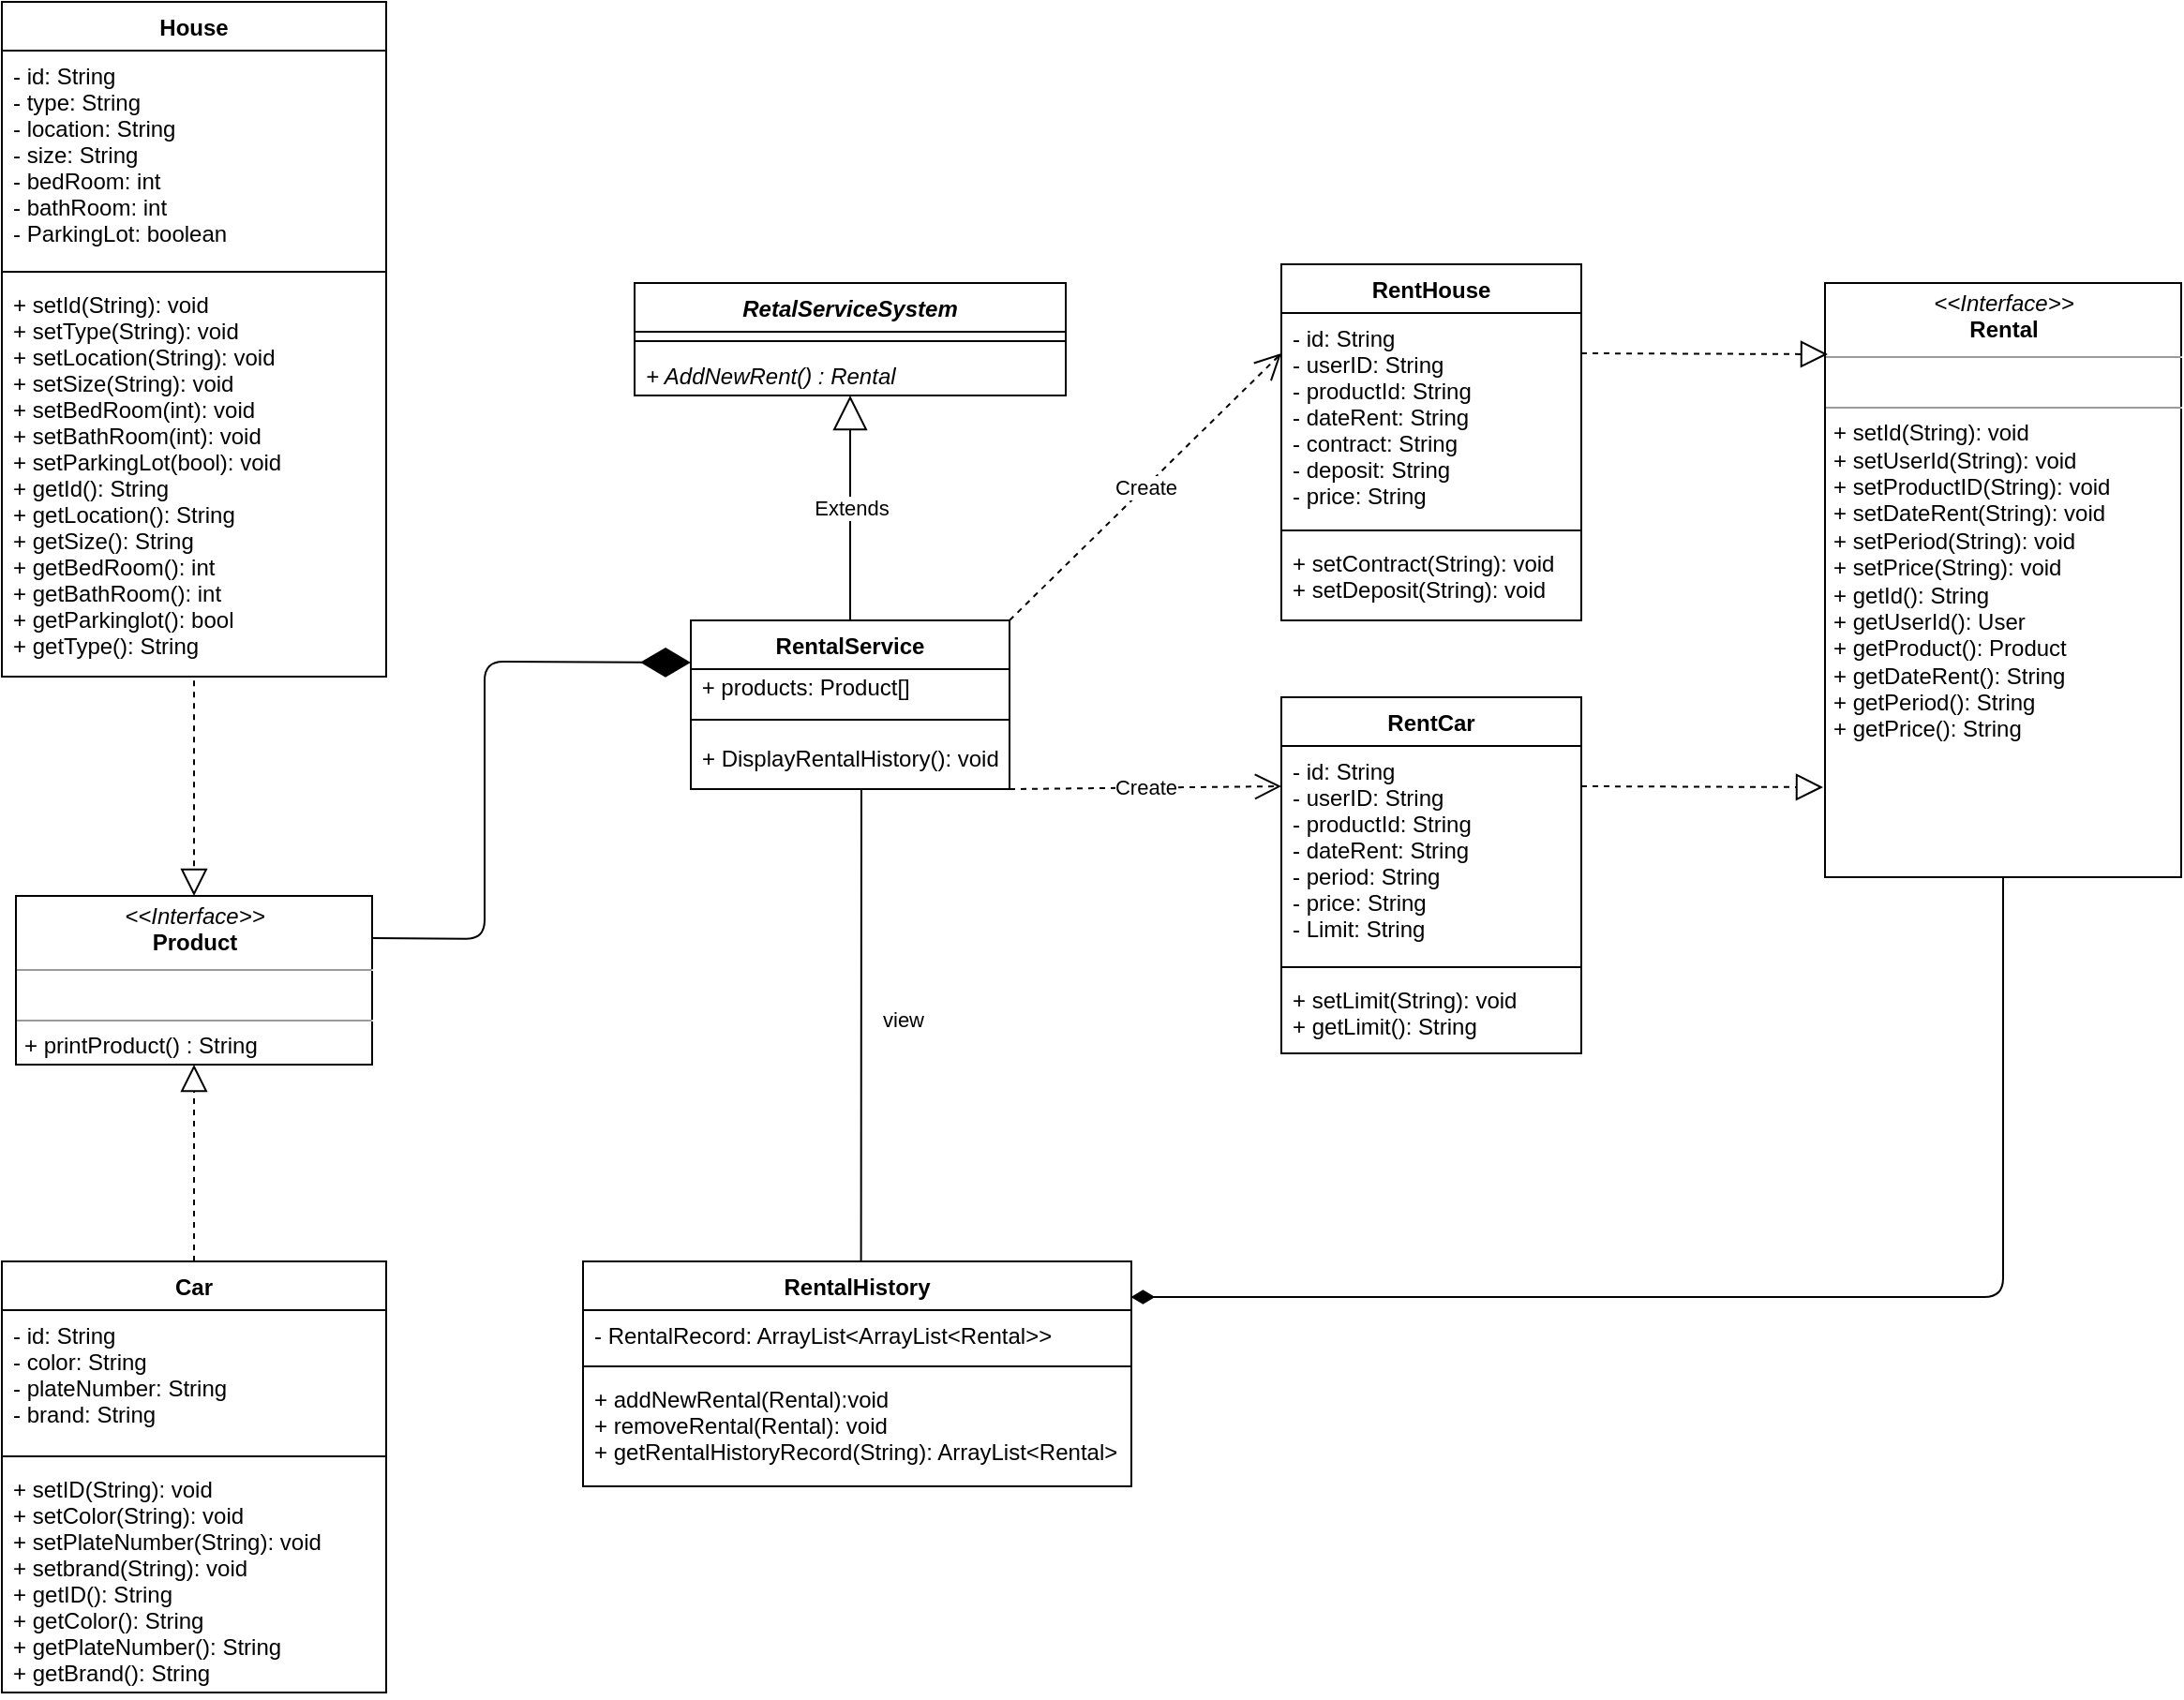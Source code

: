 <mxfile version="13.9.9" type="device"><diagram id="OTDMFo6hQOIZJB6FfQvB" name="Page-1"><mxGraphModel dx="1736" dy="1032" grid="1" gridSize="10" guides="1" tooltips="1" connect="1" arrows="1" fold="1" page="1" pageScale="1" pageWidth="850" pageHeight="1100" math="0" shadow="0"><root><mxCell id="0"/><mxCell id="1" parent="0"/><mxCell id="B5HgVyAWI1T5vJUrxUA7-1" value="RetalServiceSystem" style="swimlane;fontStyle=3;align=center;verticalAlign=top;childLayout=stackLayout;horizontal=1;startSize=26;horizontalStack=0;resizeParent=1;resizeParentMax=0;resizeLast=0;collapsible=1;marginBottom=0;" parent="1" vertex="1"><mxGeometry x="587.5" y="234" width="230" height="60" as="geometry"><mxRectangle x="30" y="70" width="120" height="30" as="alternateBounds"/></mxGeometry></mxCell><mxCell id="B5HgVyAWI1T5vJUrxUA7-3" value="" style="line;strokeWidth=1;fillColor=none;align=left;verticalAlign=middle;spacingTop=-1;spacingLeft=3;spacingRight=3;rotatable=0;labelPosition=right;points=[];portConstraint=eastwest;" parent="B5HgVyAWI1T5vJUrxUA7-1" vertex="1"><mxGeometry y="26" width="230" height="10" as="geometry"/></mxCell><mxCell id="B5HgVyAWI1T5vJUrxUA7-4" value="+ AddNewRent() : Rental " style="text;strokeColor=none;fillColor=none;align=left;verticalAlign=top;spacingLeft=4;spacingRight=4;overflow=hidden;rotatable=0;points=[[0,0.5],[1,0.5]];portConstraint=eastwest;fontStyle=2" parent="B5HgVyAWI1T5vJUrxUA7-1" vertex="1"><mxGeometry y="36" width="230" height="24" as="geometry"/></mxCell><mxCell id="B5HgVyAWI1T5vJUrxUA7-5" value="House" style="swimlane;fontStyle=1;align=center;verticalAlign=top;childLayout=stackLayout;horizontal=1;startSize=26;horizontalStack=0;resizeParent=1;resizeParentMax=0;resizeLast=0;collapsible=1;marginBottom=0;" parent="1" vertex="1"><mxGeometry x="250" y="84" width="205" height="360" as="geometry"/></mxCell><mxCell id="B5HgVyAWI1T5vJUrxUA7-6" value="- id: String&#10;- type: String&#10;- location: String&#10;- size: String&#10;- bedRoom: int&#10;- bathRoom: int&#10;- ParkingLot: boolean" style="text;strokeColor=none;fillColor=none;align=left;verticalAlign=top;spacingLeft=4;spacingRight=4;overflow=hidden;rotatable=0;points=[[0,0.5],[1,0.5]];portConstraint=eastwest;" parent="B5HgVyAWI1T5vJUrxUA7-5" vertex="1"><mxGeometry y="26" width="205" height="114" as="geometry"/></mxCell><mxCell id="B5HgVyAWI1T5vJUrxUA7-7" value="" style="line;strokeWidth=1;fillColor=none;align=left;verticalAlign=middle;spacingTop=-1;spacingLeft=3;spacingRight=3;rotatable=0;labelPosition=right;points=[];portConstraint=eastwest;" parent="B5HgVyAWI1T5vJUrxUA7-5" vertex="1"><mxGeometry y="140" width="205" height="8" as="geometry"/></mxCell><mxCell id="B5HgVyAWI1T5vJUrxUA7-8" value="+ setId(String): void&#10;+ setType(String): void&#10;+ setLocation(String): void&#10;+ setSize(String): void&#10;+ setBedRoom(int): void&#10;+ setBathRoom(int): void&#10;+ setParkingLot(bool): void&#10;+ getId(): String&#10;+ getLocation(): String&#10;+ getSize(): String&#10;+ getBedRoom(): int&#10;+ getBathRoom(): int&#10;+ getParkinglot(): bool&#10;+ getType(): String" style="text;strokeColor=none;fillColor=none;align=left;verticalAlign=top;spacingLeft=4;spacingRight=4;overflow=hidden;rotatable=0;points=[[0,0.5],[1,0.5]];portConstraint=eastwest;" parent="B5HgVyAWI1T5vJUrxUA7-5" vertex="1"><mxGeometry y="148" width="205" height="212" as="geometry"/></mxCell><mxCell id="B5HgVyAWI1T5vJUrxUA7-9" value="Car" style="swimlane;fontStyle=1;align=center;verticalAlign=top;childLayout=stackLayout;horizontal=1;startSize=26;horizontalStack=0;resizeParent=1;resizeParentMax=0;resizeLast=0;collapsible=1;marginBottom=0;" parent="1" vertex="1"><mxGeometry x="250" y="756" width="205" height="230" as="geometry"/></mxCell><mxCell id="B5HgVyAWI1T5vJUrxUA7-10" value="- id: String&#10;- color: String&#10;- plateNumber: String&#10;- brand: String" style="text;strokeColor=none;fillColor=none;align=left;verticalAlign=top;spacingLeft=4;spacingRight=4;overflow=hidden;rotatable=0;points=[[0,0.5],[1,0.5]];portConstraint=eastwest;" parent="B5HgVyAWI1T5vJUrxUA7-9" vertex="1"><mxGeometry y="26" width="205" height="74" as="geometry"/></mxCell><mxCell id="B5HgVyAWI1T5vJUrxUA7-11" value="" style="line;strokeWidth=1;fillColor=none;align=left;verticalAlign=middle;spacingTop=-1;spacingLeft=3;spacingRight=3;rotatable=0;labelPosition=right;points=[];portConstraint=eastwest;" parent="B5HgVyAWI1T5vJUrxUA7-9" vertex="1"><mxGeometry y="100" width="205" height="8" as="geometry"/></mxCell><mxCell id="B5HgVyAWI1T5vJUrxUA7-12" value="+ setID(String): void&#10;+ setColor(String): void&#10;+ setPlateNumber(String): void&#10;+ setbrand(String): void&#10;+ getID(): String&#10;+ getColor(): String&#10;+ getPlateNumber(): String&#10;+ getBrand(): String" style="text;strokeColor=none;fillColor=none;align=left;verticalAlign=top;spacingLeft=4;spacingRight=4;overflow=hidden;rotatable=0;points=[[0,0.5],[1,0.5]];portConstraint=eastwest;" parent="B5HgVyAWI1T5vJUrxUA7-9" vertex="1"><mxGeometry y="108" width="205" height="122" as="geometry"/></mxCell><mxCell id="B5HgVyAWI1T5vJUrxUA7-13" value="&lt;p style=&quot;margin: 0px ; margin-top: 4px ; text-align: center&quot;&gt;&lt;i&gt;&amp;lt;&amp;lt;Interface&amp;gt;&amp;gt;&lt;/i&gt;&lt;br&gt;&lt;b&gt;Product&lt;/b&gt;&lt;/p&gt;&lt;hr size=&quot;1&quot;&gt;&lt;p style=&quot;margin: 0px ; margin-left: 4px&quot;&gt;&lt;br&gt;&lt;/p&gt;&lt;hr size=&quot;1&quot;&gt;&lt;p style=&quot;margin: 0px ; margin-left: 4px&quot;&gt;+ printProduct() : String&lt;/p&gt;" style="verticalAlign=top;align=left;overflow=fill;fontSize=12;fontFamily=Helvetica;html=1;" parent="1" vertex="1"><mxGeometry x="257.5" y="561" width="190" height="90" as="geometry"/></mxCell><mxCell id="B5HgVyAWI1T5vJUrxUA7-23" value="" style="endArrow=block;dashed=1;endFill=0;endSize=12;html=1;entryX=0.5;entryY=0;entryDx=0;entryDy=0;exitX=0.5;exitY=1.01;exitDx=0;exitDy=0;exitPerimeter=0;" parent="1" source="B5HgVyAWI1T5vJUrxUA7-8" target="B5HgVyAWI1T5vJUrxUA7-13" edge="1"><mxGeometry width="160" relative="1" as="geometry"><mxPoint x="907.5" y="674" as="sourcePoint"/><mxPoint x="802.5" y="664" as="targetPoint"/></mxGeometry></mxCell><mxCell id="B5HgVyAWI1T5vJUrxUA7-24" value="" style="endArrow=block;dashed=1;endFill=0;endSize=12;html=1;exitX=0.5;exitY=0;exitDx=0;exitDy=0;entryX=0.5;entryY=1;entryDx=0;entryDy=0;" parent="1" source="B5HgVyAWI1T5vJUrxUA7-9" target="B5HgVyAWI1T5vJUrxUA7-13" edge="1"><mxGeometry width="160" relative="1" as="geometry"><mxPoint x="1432.5" y="394" as="sourcePoint"/><mxPoint x="1592.5" y="394" as="targetPoint"/></mxGeometry></mxCell><mxCell id="B5HgVyAWI1T5vJUrxUA7-26" value="RentalService" style="swimlane;fontStyle=1;align=center;verticalAlign=top;childLayout=stackLayout;horizontal=1;startSize=26;horizontalStack=0;resizeParent=1;resizeParentMax=0;resizeLast=0;collapsible=1;marginBottom=0;" parent="1" vertex="1"><mxGeometry x="617.5" y="414" width="170" height="90" as="geometry"/></mxCell><mxCell id="B5HgVyAWI1T5vJUrxUA7-56" value="&amp;nbsp;+ products: Product[]" style="text;html=1;align=left;verticalAlign=middle;resizable=0;points=[];autosize=1;" parent="B5HgVyAWI1T5vJUrxUA7-26" vertex="1"><mxGeometry y="26" width="170" height="20" as="geometry"/></mxCell><mxCell id="B5HgVyAWI1T5vJUrxUA7-28" value="" style="line;strokeWidth=1;fillColor=none;align=left;verticalAlign=middle;spacingTop=-1;spacingLeft=3;spacingRight=3;rotatable=0;labelPosition=right;points=[];portConstraint=eastwest;" parent="B5HgVyAWI1T5vJUrxUA7-26" vertex="1"><mxGeometry y="46" width="170" height="14" as="geometry"/></mxCell><mxCell id="B5HgVyAWI1T5vJUrxUA7-29" value="+ DisplayRentalHistory(): void" style="text;strokeColor=none;fillColor=none;align=left;verticalAlign=top;spacingLeft=4;spacingRight=4;overflow=hidden;rotatable=0;points=[[0,0.5],[1,0.5]];portConstraint=eastwest;" parent="B5HgVyAWI1T5vJUrxUA7-26" vertex="1"><mxGeometry y="60" width="170" height="30" as="geometry"/></mxCell><mxCell id="B5HgVyAWI1T5vJUrxUA7-30" value="Extends" style="endArrow=block;endSize=16;endFill=0;html=1;exitX=0.5;exitY=0;exitDx=0;exitDy=0;entryX=0.5;entryY=1;entryDx=0;entryDy=0;" parent="1" source="B5HgVyAWI1T5vJUrxUA7-26" target="B5HgVyAWI1T5vJUrxUA7-1" edge="1"><mxGeometry width="160" relative="1" as="geometry"><mxPoint x="892.5" y="414" as="sourcePoint"/><mxPoint x="1052.5" y="414" as="targetPoint"/></mxGeometry></mxCell><mxCell id="B5HgVyAWI1T5vJUrxUA7-31" value="RentHouse" style="swimlane;fontStyle=1;align=center;verticalAlign=top;childLayout=stackLayout;horizontal=1;startSize=26;horizontalStack=0;resizeParent=1;resizeParentMax=0;resizeLast=0;collapsible=1;marginBottom=0;" parent="1" vertex="1"><mxGeometry x="932.5" y="224" width="160" height="190" as="geometry"/></mxCell><mxCell id="B5HgVyAWI1T5vJUrxUA7-32" value="- id: String&#10;- userID: String&#10;- productId: String&#10;- dateRent: String&#10;- contract: String&#10;- deposit: String&#10;- price: String" style="text;strokeColor=none;fillColor=none;align=left;verticalAlign=top;spacingLeft=4;spacingRight=4;overflow=hidden;rotatable=0;points=[[0,0.5],[1,0.5]];portConstraint=eastwest;" parent="B5HgVyAWI1T5vJUrxUA7-31" vertex="1"><mxGeometry y="26" width="160" height="112" as="geometry"/></mxCell><mxCell id="B5HgVyAWI1T5vJUrxUA7-33" value="" style="line;strokeWidth=1;fillColor=none;align=left;verticalAlign=middle;spacingTop=-1;spacingLeft=3;spacingRight=3;rotatable=0;labelPosition=right;points=[];portConstraint=eastwest;" parent="B5HgVyAWI1T5vJUrxUA7-31" vertex="1"><mxGeometry y="138" width="160" height="8" as="geometry"/></mxCell><mxCell id="B5HgVyAWI1T5vJUrxUA7-34" value="+ setContract(String): void&#10;+ setDeposit(String): void" style="text;strokeColor=none;fillColor=none;align=left;verticalAlign=top;spacingLeft=4;spacingRight=4;overflow=hidden;rotatable=0;points=[[0,0.5],[1,0.5]];portConstraint=eastwest;" parent="B5HgVyAWI1T5vJUrxUA7-31" vertex="1"><mxGeometry y="146" width="160" height="44" as="geometry"/></mxCell><mxCell id="B5HgVyAWI1T5vJUrxUA7-35" value="RentCar" style="swimlane;fontStyle=1;align=center;verticalAlign=top;childLayout=stackLayout;horizontal=1;startSize=26;horizontalStack=0;resizeParent=1;resizeParentMax=0;resizeLast=0;collapsible=1;marginBottom=0;" parent="1" vertex="1"><mxGeometry x="932.5" y="455" width="160" height="190" as="geometry"/></mxCell><mxCell id="B5HgVyAWI1T5vJUrxUA7-36" value="- id: String&#10;- userID: String&#10;- productId: String&#10;- dateRent: String&#10;- period: String&#10;- price: String&#10;- Limit: String" style="text;strokeColor=none;fillColor=none;align=left;verticalAlign=top;spacingLeft=4;spacingRight=4;overflow=hidden;rotatable=0;points=[[0,0.5],[1,0.5]];portConstraint=eastwest;" parent="B5HgVyAWI1T5vJUrxUA7-35" vertex="1"><mxGeometry y="26" width="160" height="114" as="geometry"/></mxCell><mxCell id="B5HgVyAWI1T5vJUrxUA7-37" value="" style="line;strokeWidth=1;fillColor=none;align=left;verticalAlign=middle;spacingTop=-1;spacingLeft=3;spacingRight=3;rotatable=0;labelPosition=right;points=[];portConstraint=eastwest;" parent="B5HgVyAWI1T5vJUrxUA7-35" vertex="1"><mxGeometry y="140" width="160" height="8" as="geometry"/></mxCell><mxCell id="B5HgVyAWI1T5vJUrxUA7-38" value="+ setLimit(String): void&#10;+ getLimit(): String" style="text;strokeColor=none;fillColor=none;align=left;verticalAlign=top;spacingLeft=4;spacingRight=4;overflow=hidden;rotatable=0;points=[[0,0.5],[1,0.5]];portConstraint=eastwest;" parent="B5HgVyAWI1T5vJUrxUA7-35" vertex="1"><mxGeometry y="148" width="160" height="42" as="geometry"/></mxCell><mxCell id="B5HgVyAWI1T5vJUrxUA7-39" value="Create" style="endArrow=open;endSize=12;dashed=1;html=1;exitX=1;exitY=0;exitDx=0;exitDy=0;entryX=0;entryY=0.25;entryDx=0;entryDy=0;" parent="1" source="B5HgVyAWI1T5vJUrxUA7-26" target="B5HgVyAWI1T5vJUrxUA7-31" edge="1"><mxGeometry width="160" relative="1" as="geometry"><mxPoint x="1142.5" y="364" as="sourcePoint"/><mxPoint x="1302.5" y="364" as="targetPoint"/></mxGeometry></mxCell><mxCell id="B5HgVyAWI1T5vJUrxUA7-40" value="Create" style="endArrow=open;endSize=12;dashed=1;html=1;exitX=1;exitY=1;exitDx=0;exitDy=0;entryX=0;entryY=0.25;entryDx=0;entryDy=0;" parent="1" source="B5HgVyAWI1T5vJUrxUA7-26" target="B5HgVyAWI1T5vJUrxUA7-35" edge="1"><mxGeometry width="160" relative="1" as="geometry"><mxPoint x="792.5" y="534" as="sourcePoint"/><mxPoint x="921.5" y="558" as="targetPoint"/></mxGeometry></mxCell><mxCell id="B5HgVyAWI1T5vJUrxUA7-44" value="&lt;p style=&quot;margin: 0px ; margin-top: 4px ; text-align: center&quot;&gt;&lt;i&gt;&amp;lt;&amp;lt;Interface&amp;gt;&amp;gt;&lt;/i&gt;&lt;br&gt;&lt;b&gt;Rental&lt;/b&gt;&lt;/p&gt;&lt;hr size=&quot;1&quot;&gt;&lt;p style=&quot;margin: 0px ; margin-left: 4px&quot;&gt;&lt;br&gt;&lt;/p&gt;&lt;hr size=&quot;1&quot;&gt;&lt;p style=&quot;margin: 0px ; margin-left: 4px&quot;&gt;+ setId(String): void&lt;br style=&quot;padding: 0px ; margin: 0px&quot;&gt;+ setUserId(String): void&lt;br style=&quot;padding: 0px ; margin: 0px&quot;&gt;+ setProductID(String): void&lt;br style=&quot;padding: 0px ; margin: 0px&quot;&gt;+ setDateRent(String): void&lt;br style=&quot;padding: 0px ; margin: 0px&quot;&gt;+ setPeriod(String): void&lt;br style=&quot;padding: 0px ; margin: 0px&quot;&gt;+ setPrice(String): void&lt;br style=&quot;padding: 0px ; margin: 0px&quot;&gt;+ getId(): String&lt;br style=&quot;padding: 0px ; margin: 0px&quot;&gt;+ getUserId(): User&lt;br style=&quot;padding: 0px ; margin: 0px&quot;&gt;+ getProduct(): Product&lt;br style=&quot;padding: 0px ; margin: 0px&quot;&gt;+ getDateRent(): String&lt;br style=&quot;padding: 0px ; margin: 0px&quot;&gt;+ getPeriod(): String&lt;br style=&quot;padding: 0px ; margin: 0px&quot;&gt;+ getPrice(): String&lt;br&gt;&lt;/p&gt;" style="verticalAlign=top;align=left;overflow=fill;fontSize=12;fontFamily=Helvetica;html=1;" parent="1" vertex="1"><mxGeometry x="1222.5" y="234" width="190" height="317" as="geometry"/></mxCell><mxCell id="B5HgVyAWI1T5vJUrxUA7-45" value="" style="endArrow=block;dashed=1;endFill=0;endSize=12;html=1;exitX=1;exitY=0.25;exitDx=0;exitDy=0;" parent="1" source="B5HgVyAWI1T5vJUrxUA7-31" edge="1"><mxGeometry width="160" relative="1" as="geometry"><mxPoint x="1102.5" y="404" as="sourcePoint"/><mxPoint x="1224" y="272" as="targetPoint"/></mxGeometry></mxCell><mxCell id="B5HgVyAWI1T5vJUrxUA7-46" value="" style="endArrow=block;dashed=1;endFill=0;endSize=12;html=1;exitX=1;exitY=0.25;exitDx=0;exitDy=0;" parent="1" source="B5HgVyAWI1T5vJUrxUA7-35" edge="1"><mxGeometry width="160" relative="1" as="geometry"><mxPoint x="1102.5" y="404" as="sourcePoint"/><mxPoint x="1221.5" y="503" as="targetPoint"/></mxGeometry></mxCell><mxCell id="B5HgVyAWI1T5vJUrxUA7-47" value="RentalHistory" style="swimlane;fontStyle=1;align=center;verticalAlign=top;childLayout=stackLayout;horizontal=1;startSize=26;horizontalStack=0;resizeParent=1;resizeParentMax=0;resizeLast=0;collapsible=1;marginBottom=0;" parent="1" vertex="1"><mxGeometry x="560" y="756" width="292.5" height="120" as="geometry"/></mxCell><mxCell id="B5HgVyAWI1T5vJUrxUA7-48" value="- RentalRecord: ArrayList&lt;ArrayList&lt;Rental&gt;&gt;" style="text;strokeColor=none;fillColor=none;align=left;verticalAlign=top;spacingLeft=4;spacingRight=4;overflow=hidden;rotatable=0;points=[[0,0.5],[1,0.5]];portConstraint=eastwest;" parent="B5HgVyAWI1T5vJUrxUA7-47" vertex="1"><mxGeometry y="26" width="292.5" height="26" as="geometry"/></mxCell><mxCell id="B5HgVyAWI1T5vJUrxUA7-49" value="" style="line;strokeWidth=1;fillColor=none;align=left;verticalAlign=middle;spacingTop=-1;spacingLeft=3;spacingRight=3;rotatable=0;labelPosition=right;points=[];portConstraint=eastwest;" parent="B5HgVyAWI1T5vJUrxUA7-47" vertex="1"><mxGeometry y="52" width="292.5" height="8" as="geometry"/></mxCell><mxCell id="B5HgVyAWI1T5vJUrxUA7-50" value="+ addNewRental(Rental):void&#10;+ removeRental(Rental): void&#10;+ getRentalHistoryRecord(String): ArrayList&lt;Rental&gt;" style="text;strokeColor=none;fillColor=none;align=left;verticalAlign=top;spacingLeft=4;spacingRight=4;overflow=hidden;rotatable=0;points=[[0,0.5],[1,0.5]];portConstraint=eastwest;" parent="B5HgVyAWI1T5vJUrxUA7-47" vertex="1"><mxGeometry y="60" width="292.5" height="60" as="geometry"/></mxCell><mxCell id="B5HgVyAWI1T5vJUrxUA7-53" value="" style="html=1;endArrow=diamondThin;endFill=1;edgeStyle=elbowEdgeStyle;elbow=vertical;endSize=10;exitX=0.5;exitY=1;exitDx=0;exitDy=0;entryX=0.999;entryY=0.16;entryDx=0;entryDy=0;entryPerimeter=0;" parent="1" source="B5HgVyAWI1T5vJUrxUA7-44" target="B5HgVyAWI1T5vJUrxUA7-47" edge="1"><mxGeometry width="160" relative="1" as="geometry"><mxPoint x="1220.5" y="414" as="sourcePoint"/><mxPoint x="847.5" y="846" as="targetPoint"/><Array as="points"><mxPoint x="1087.5" y="775"/></Array></mxGeometry></mxCell><mxCell id="B5HgVyAWI1T5vJUrxUA7-58" value="" style="endArrow=diamondThin;endFill=1;endSize=24;html=1;entryX=0;entryY=0.25;entryDx=0;entryDy=0;exitX=1;exitY=0.25;exitDx=0;exitDy=0;" parent="1" source="B5HgVyAWI1T5vJUrxUA7-13" target="B5HgVyAWI1T5vJUrxUA7-26" edge="1"><mxGeometry width="160" relative="1" as="geometry"><mxPoint x="722.5" y="594" as="sourcePoint"/><mxPoint x="882.5" y="594" as="targetPoint"/><Array as="points"><mxPoint x="507.5" y="584"/><mxPoint x="507.5" y="436"/></Array></mxGeometry></mxCell><mxCell id="LFm-fKOOHBtl7LcGnAg4-10" value="" style="endArrow=none;html=1;edgeStyle=orthogonalEdgeStyle;entryX=0.507;entryY=-0.001;entryDx=0;entryDy=0;exitX=0.535;exitY=1.003;exitDx=0;exitDy=0;exitPerimeter=0;entryPerimeter=0;" parent="1" source="B5HgVyAWI1T5vJUrxUA7-29" target="B5HgVyAWI1T5vJUrxUA7-47" edge="1"><mxGeometry relative="1" as="geometry"><mxPoint x="707.5" y="507" as="sourcePoint"/><mxPoint x="817.5" y="596" as="targetPoint"/><Array as="points"><mxPoint x="708" y="507"/><mxPoint x="708" y="507"/></Array></mxGeometry></mxCell><mxCell id="LFm-fKOOHBtl7LcGnAg4-11" value="view" style="edgeLabel;resizable=0;html=1;align=left;verticalAlign=bottom;" parent="LFm-fKOOHBtl7LcGnAg4-10" connectable="0" vertex="1"><mxGeometry x="-1" relative="1" as="geometry"><mxPoint x="9.73" y="131.67" as="offset"/></mxGeometry></mxCell></root></mxGraphModel></diagram></mxfile>